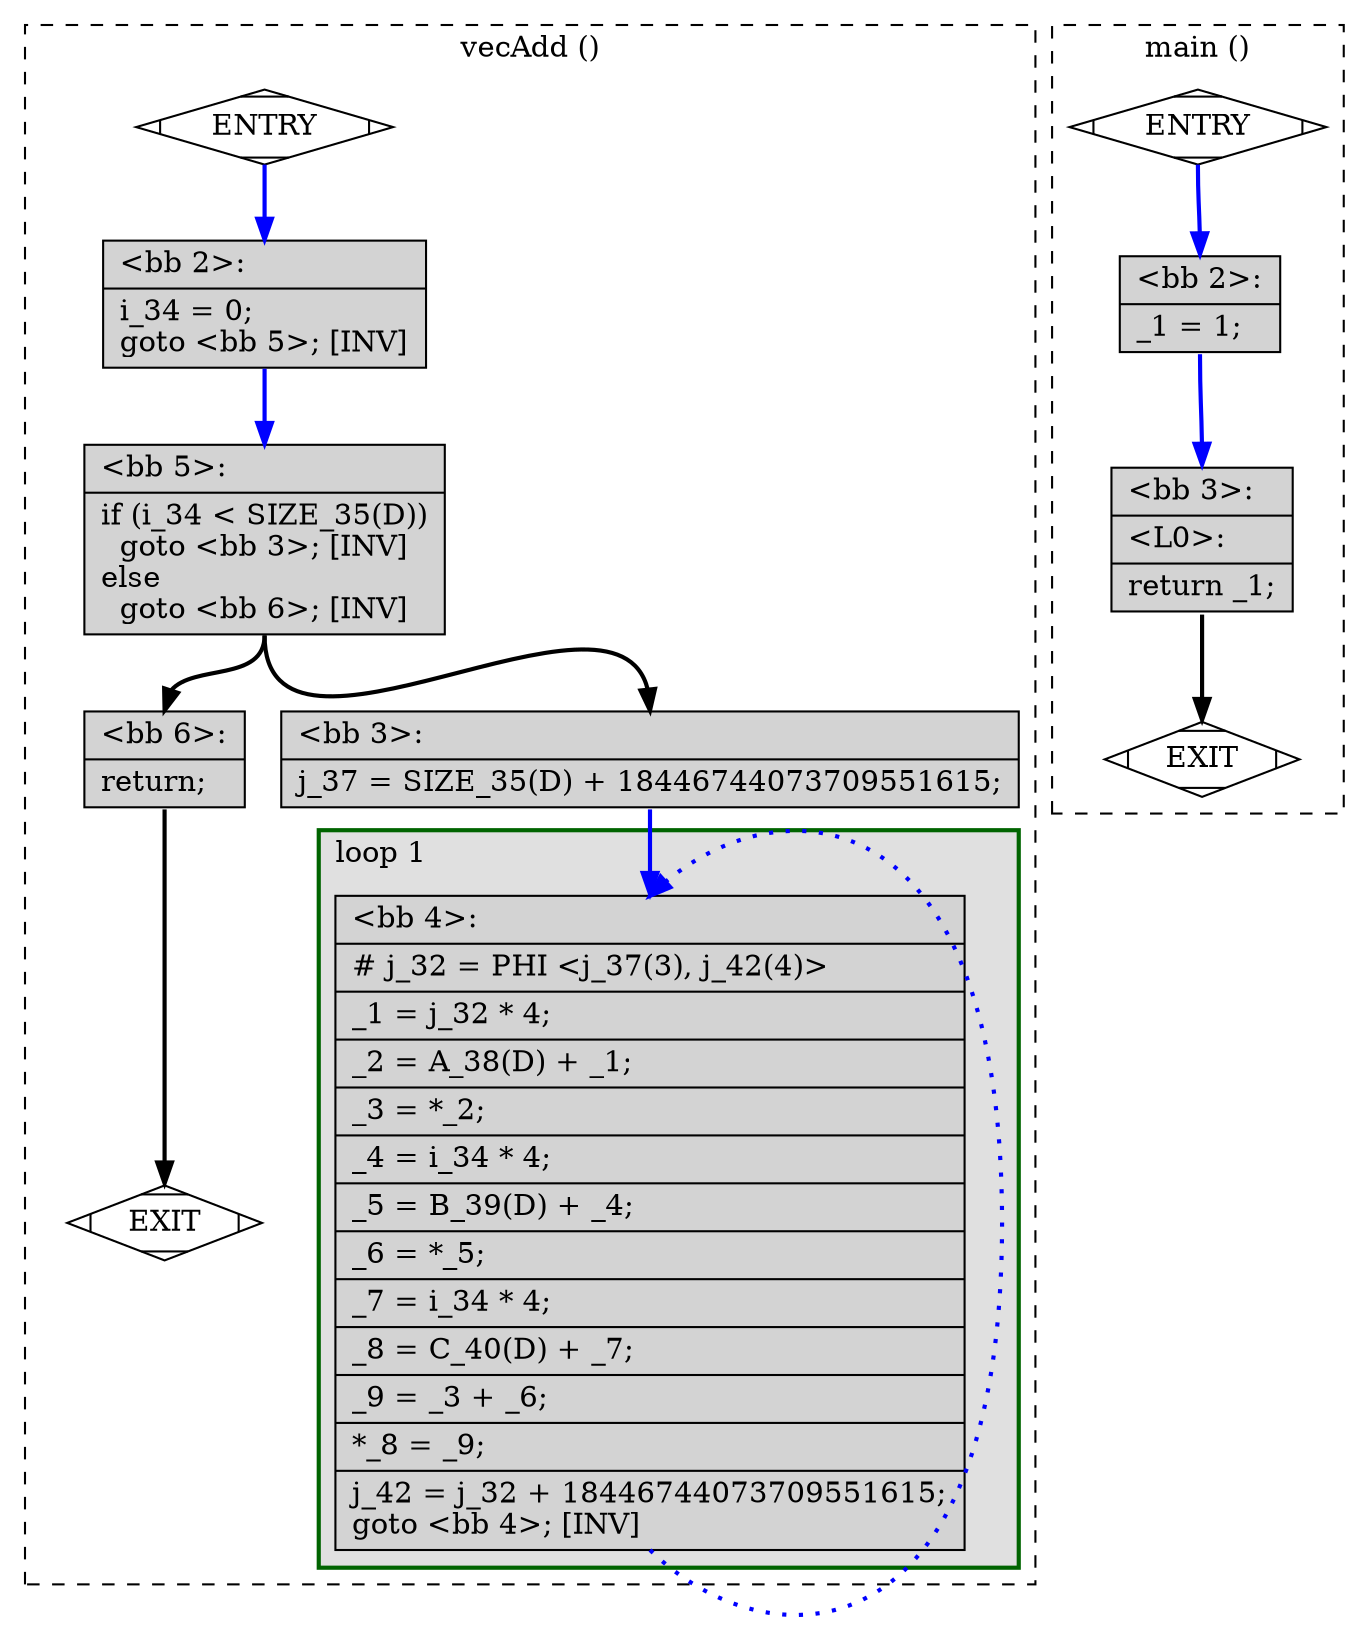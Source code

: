 digraph "out.o-basicVecAdd.c.027t.fixup_cfg2" {
overlap=false;
subgraph "cluster_vecAdd" {
	style="dashed";
	color="black";
	label="vecAdd ()";
	subgraph cluster_15_1 {
	style="filled";
	color="darkgreen";
	fillcolor="grey88";
	label="loop 1";
	labeljust=l;
	penwidth=2;
	fn_15_basic_block_4 [shape=record,style=filled,fillcolor=lightgrey,label="{\<bb\ 4\>:\l\
|#\ j_32\ =\ PHI\ \<j_37(3),\ j_42(4)\>\l\
|_1\ =\ j_32\ *\ 4;\l\
|_2\ =\ A_38(D)\ +\ _1;\l\
|_3\ =\ *_2;\l\
|_4\ =\ i_34\ *\ 4;\l\
|_5\ =\ B_39(D)\ +\ _4;\l\
|_6\ =\ *_5;\l\
|_7\ =\ i_34\ *\ 4;\l\
|_8\ =\ C_40(D)\ +\ _7;\l\
|_9\ =\ _3\ +\ _6;\l\
|*_8\ =\ _9;\l\
|j_42\ =\ j_32\ +\ 18446744073709551615;\l\
goto\ \<bb\ 4\>;\ [INV]\l\
}"];

	}
	fn_15_basic_block_0 [shape=Mdiamond,style=filled,fillcolor=white,label="ENTRY"];

	fn_15_basic_block_1 [shape=Mdiamond,style=filled,fillcolor=white,label="EXIT"];

	fn_15_basic_block_2 [shape=record,style=filled,fillcolor=lightgrey,label="{\<bb\ 2\>:\l\
|i_34\ =\ 0;\l\
goto\ \<bb\ 5\>;\ [INV]\l\
}"];

	fn_15_basic_block_3 [shape=record,style=filled,fillcolor=lightgrey,label="{\<bb\ 3\>:\l\
|j_37\ =\ SIZE_35(D)\ +\ 18446744073709551615;\l\
}"];

	fn_15_basic_block_5 [shape=record,style=filled,fillcolor=lightgrey,label="{\<bb\ 5\>:\l\
|if\ (i_34\ \<\ SIZE_35(D))\l\
\ \ goto\ \<bb\ 3\>;\ [INV]\l\
else\l\
\ \ goto\ \<bb\ 6\>;\ [INV]\l\
}"];

	fn_15_basic_block_6 [shape=record,style=filled,fillcolor=lightgrey,label="{\<bb\ 6\>:\l\
|return;\l\
}"];

	fn_15_basic_block_0:s -> fn_15_basic_block_2:n [style="solid,bold",color=blue,weight=100,constraint=true];
	fn_15_basic_block_2:s -> fn_15_basic_block_5:n [style="solid,bold",color=blue,weight=100,constraint=true];
	fn_15_basic_block_3:s -> fn_15_basic_block_4:n [style="solid,bold",color=blue,weight=100,constraint=true];
	fn_15_basic_block_4:s -> fn_15_basic_block_4:n [style="dotted,bold",color=blue,weight=10,constraint=false];
	fn_15_basic_block_5:s -> fn_15_basic_block_3:n [style="solid,bold",color=black,weight=10,constraint=true];
	fn_15_basic_block_5:s -> fn_15_basic_block_6:n [style="solid,bold",color=black,weight=10,constraint=true];
	fn_15_basic_block_6:s -> fn_15_basic_block_1:n [style="solid,bold",color=black,weight=10,constraint=true];
	fn_15_basic_block_0:s -> fn_15_basic_block_1:n [style="invis",constraint=true];
}
subgraph "cluster_main" {
	style="dashed";
	color="black";
	label="main ()";
	fn_16_basic_block_0 [shape=Mdiamond,style=filled,fillcolor=white,label="ENTRY"];

	fn_16_basic_block_1 [shape=Mdiamond,style=filled,fillcolor=white,label="EXIT"];

	fn_16_basic_block_2 [shape=record,style=filled,fillcolor=lightgrey,label="{\<bb\ 2\>:\l\
|_1\ =\ 1;\l\
}"];

	fn_16_basic_block_3 [shape=record,style=filled,fillcolor=lightgrey,label="{\<bb\ 3\>:\l\
|\<L0\>:\l\
|return\ _1;\l\
}"];

	fn_16_basic_block_0:s -> fn_16_basic_block_2:n [style="solid,bold",color=blue,weight=100,constraint=true];
	fn_16_basic_block_2:s -> fn_16_basic_block_3:n [style="solid,bold",color=blue,weight=100,constraint=true];
	fn_16_basic_block_3:s -> fn_16_basic_block_1:n [style="solid,bold",color=black,weight=10,constraint=true];
	fn_16_basic_block_0:s -> fn_16_basic_block_1:n [style="invis",constraint=true];
}
}
